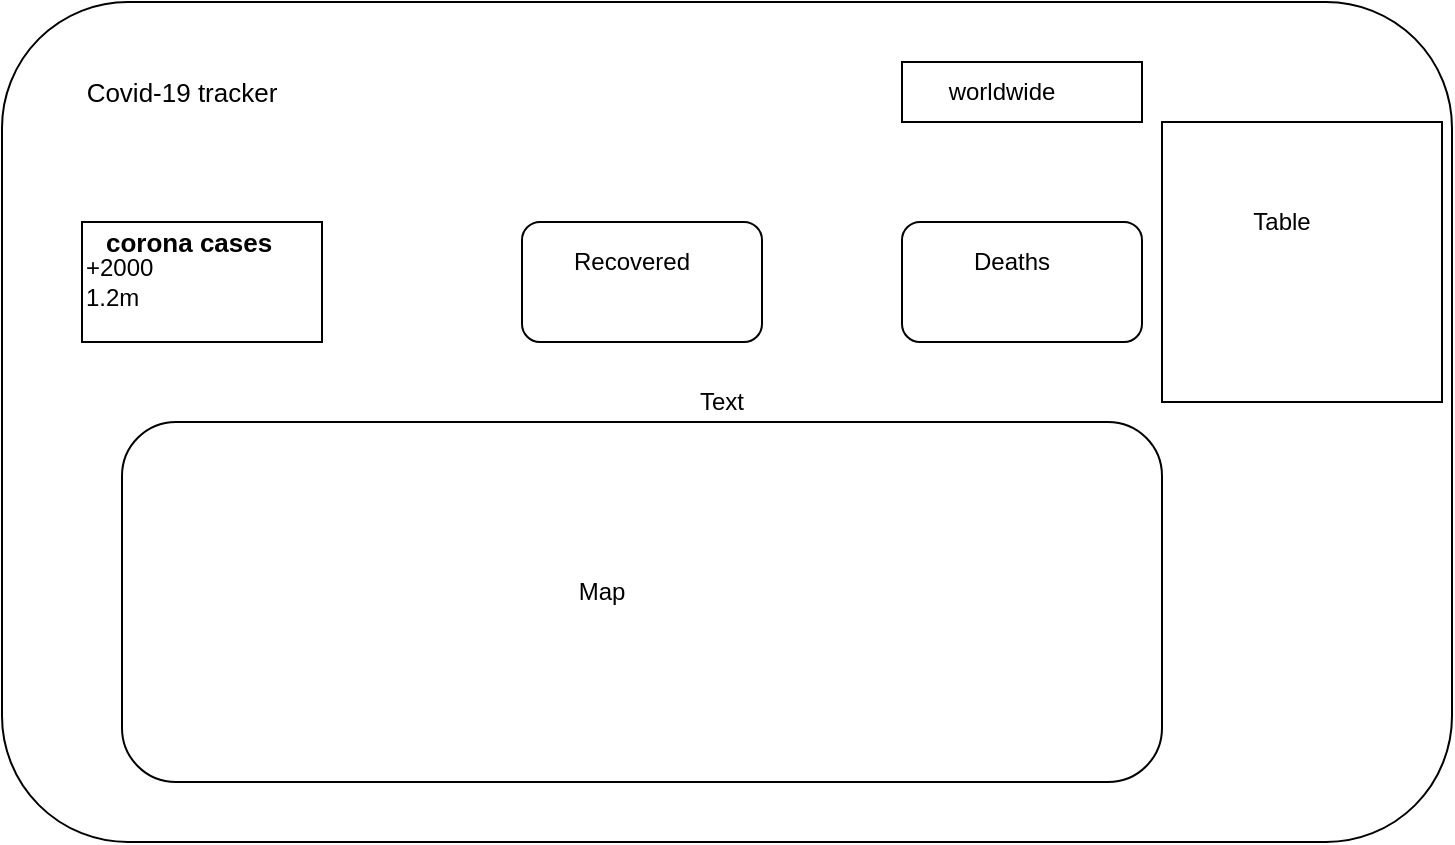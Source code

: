 <mxfile version="13.5.9" type="github">
  <diagram id="-z7VyiMYHctXUQYD8EfE" name="Page-1">
    <mxGraphModel dx="868" dy="482" grid="1" gridSize="10" guides="1" tooltips="1" connect="1" arrows="1" fold="1" page="1" pageScale="1" pageWidth="850" pageHeight="1100" math="0" shadow="0">
      <root>
        <mxCell id="0" />
        <mxCell id="1" parent="0" />
        <mxCell id="cELz50F9b-7-b9CXxBkc-1" value="" style="rounded=1;whiteSpace=wrap;html=1;" vertex="1" parent="1">
          <mxGeometry x="70" y="20" width="725" height="420" as="geometry" />
        </mxCell>
        <mxCell id="cELz50F9b-7-b9CXxBkc-2" value="World wide" style="text;html=1;strokeColor=none;fillColor=none;align=center;verticalAlign=middle;whiteSpace=wrap;rounded=0;" vertex="1" parent="1">
          <mxGeometry x="540" y="60" width="70" height="10" as="geometry" />
        </mxCell>
        <mxCell id="cELz50F9b-7-b9CXxBkc-3" value="&lt;font style=&quot;font-size: 13px&quot;&gt;Covid-19 tracker&lt;/font&gt;" style="text;html=1;strokeColor=none;fillColor=none;align=center;verticalAlign=middle;whiteSpace=wrap;rounded=0;" vertex="1" parent="1">
          <mxGeometry x="110" y="60" width="100" height="10" as="geometry" />
        </mxCell>
        <mxCell id="cELz50F9b-7-b9CXxBkc-4" value="" style="rounded=0;whiteSpace=wrap;html=1;" vertex="1" parent="1">
          <mxGeometry x="520" y="50" width="120" height="30" as="geometry" />
        </mxCell>
        <mxCell id="cELz50F9b-7-b9CXxBkc-6" value="Text" style="text;html=1;strokeColor=none;fillColor=none;align=center;verticalAlign=middle;whiteSpace=wrap;rounded=0;" vertex="1" parent="1">
          <mxGeometry x="130" y="140" width="40" height="20" as="geometry" />
        </mxCell>
        <mxCell id="cELz50F9b-7-b9CXxBkc-7" value="worldwide" style="text;html=1;strokeColor=none;fillColor=none;align=center;verticalAlign=middle;whiteSpace=wrap;rounded=0;" vertex="1" parent="1">
          <mxGeometry x="550" y="55" width="40" height="20" as="geometry" />
        </mxCell>
        <mxCell id="cELz50F9b-7-b9CXxBkc-9" value="&lt;div&gt;&lt;span&gt;+2000&lt;/span&gt;&lt;/div&gt;&lt;div&gt;&lt;span&gt;1.2m&lt;/span&gt;&lt;/div&gt;" style="rounded=0;whiteSpace=wrap;html=1;align=left;" vertex="1" parent="1">
          <mxGeometry x="110" y="130" width="120" height="60" as="geometry" />
        </mxCell>
        <mxCell id="cELz50F9b-7-b9CXxBkc-10" value="Text" style="text;html=1;strokeColor=none;fillColor=none;align=center;verticalAlign=middle;whiteSpace=wrap;rounded=0;" vertex="1" parent="1">
          <mxGeometry x="400" y="240" width="40" height="20" as="geometry" />
        </mxCell>
        <mxCell id="cELz50F9b-7-b9CXxBkc-11" value="&lt;font style=&quot;font-size: 13px&quot;&gt;&lt;b&gt;corona cases&lt;/b&gt;&lt;/font&gt;" style="text;html=1;strokeColor=none;fillColor=none;align=left;verticalAlign=middle;whiteSpace=wrap;rounded=0;" vertex="1" parent="1">
          <mxGeometry x="120" y="130" width="90" height="20" as="geometry" />
        </mxCell>
        <mxCell id="cELz50F9b-7-b9CXxBkc-12" value="" style="rounded=1;whiteSpace=wrap;html=1;" vertex="1" parent="1">
          <mxGeometry x="330" y="130" width="120" height="60" as="geometry" />
        </mxCell>
        <mxCell id="cELz50F9b-7-b9CXxBkc-13" value="" style="rounded=1;whiteSpace=wrap;html=1;" vertex="1" parent="1">
          <mxGeometry x="520" y="130" width="120" height="60" as="geometry" />
        </mxCell>
        <mxCell id="cELz50F9b-7-b9CXxBkc-14" value="" style="rounded=1;whiteSpace=wrap;html=1;" vertex="1" parent="1">
          <mxGeometry x="130" y="230" width="520" height="180" as="geometry" />
        </mxCell>
        <mxCell id="cELz50F9b-7-b9CXxBkc-15" value="Map" style="text;html=1;strokeColor=none;fillColor=none;align=center;verticalAlign=middle;whiteSpace=wrap;rounded=0;" vertex="1" parent="1">
          <mxGeometry x="160" y="260" width="420" height="110" as="geometry" />
        </mxCell>
        <mxCell id="cELz50F9b-7-b9CXxBkc-17" value="Recovered" style="text;html=1;strokeColor=none;fillColor=none;align=center;verticalAlign=middle;whiteSpace=wrap;rounded=0;" vertex="1" parent="1">
          <mxGeometry x="350" y="140" width="70" height="20" as="geometry" />
        </mxCell>
        <mxCell id="cELz50F9b-7-b9CXxBkc-20" value="Deaths" style="text;html=1;strokeColor=none;fillColor=none;align=center;verticalAlign=middle;whiteSpace=wrap;rounded=0;" vertex="1" parent="1">
          <mxGeometry x="530" y="140" width="90" height="20" as="geometry" />
        </mxCell>
        <mxCell id="cELz50F9b-7-b9CXxBkc-22" value="" style="whiteSpace=wrap;html=1;aspect=fixed;" vertex="1" parent="1">
          <mxGeometry x="650" y="80" width="140" height="140" as="geometry" />
        </mxCell>
        <mxCell id="cELz50F9b-7-b9CXxBkc-23" value="Text" style="text;html=1;strokeColor=none;fillColor=none;align=center;verticalAlign=middle;whiteSpace=wrap;rounded=0;" vertex="1" parent="1">
          <mxGeometry x="410" y="210" width="40" height="20" as="geometry" />
        </mxCell>
        <mxCell id="cELz50F9b-7-b9CXxBkc-24" value="Table" style="text;html=1;strokeColor=none;fillColor=none;align=center;verticalAlign=middle;whiteSpace=wrap;rounded=0;" vertex="1" parent="1">
          <mxGeometry x="690" y="120" width="40" height="20" as="geometry" />
        </mxCell>
      </root>
    </mxGraphModel>
  </diagram>
</mxfile>
